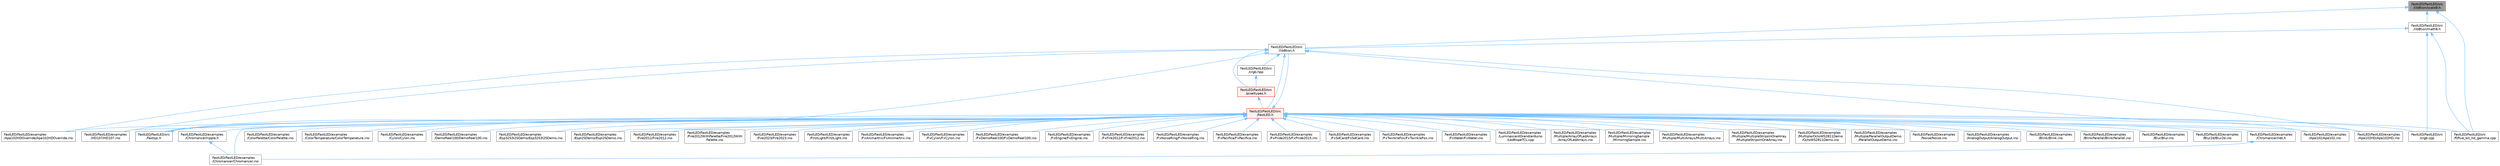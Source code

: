 digraph "FastLED/FastLED/src/lib8tion/scale8.h"
{
 // LATEX_PDF_SIZE
  bgcolor="transparent";
  edge [fontname=Helvetica,fontsize=10,labelfontname=Helvetica,labelfontsize=10];
  node [fontname=Helvetica,fontsize=10,shape=box,height=0.2,width=0.4];
  Node1 [id="Node000001",label="FastLED/FastLED/src\l/lib8tion/scale8.h",height=0.2,width=0.4,color="gray40", fillcolor="grey60", style="filled", fontcolor="black",tooltip="Fast, efficient 8-bit scaling functions specifically designed for high-performance LED programming."];
  Node1 -> Node2 [id="edge1_Node000001_Node000002",dir="back",color="steelblue1",style="solid",tooltip=" "];
  Node2 [id="Node000002",label="FastLED/FastLED/src\l/fl/five_bit_hd_gamma.cpp",height=0.2,width=0.4,color="grey40", fillcolor="white", style="filled",URL="$dd/d05/five__bit__hd__gamma_8cpp.html",tooltip="Defines functions for five-bit gamma correction."];
  Node1 -> Node3 [id="edge2_Node000001_Node000003",dir="back",color="steelblue1",style="solid",tooltip=" "];
  Node3 [id="Node000003",label="FastLED/FastLED/src\l/lib8tion.h",height=0.2,width=0.4,color="grey40", fillcolor="white", style="filled",URL="$df/da5/lib8tion_8h.html",tooltip="Fast, efficient 8-bit math functions specifically designed for high-performance LED programming."];
  Node3 -> Node4 [id="edge3_Node000003_Node000004",dir="back",color="steelblue1",style="solid",tooltip=" "];
  Node4 [id="Node000004",label="FastLED/FastLED/examples\l/Apa102/Apa102.ino",height=0.2,width=0.4,color="grey40", fillcolor="white", style="filled",URL="$dd/d0f/_apa102_8ino.html",tooltip=" "];
  Node3 -> Node5 [id="edge4_Node000003_Node000005",dir="back",color="steelblue1",style="solid",tooltip=" "];
  Node5 [id="Node000005",label="FastLED/FastLED/examples\l/Apa102HD/Apa102HD.ino",height=0.2,width=0.4,color="grey40", fillcolor="white", style="filled",URL="$d1/d75/_apa102_h_d_8ino.html",tooltip="Example showing how to use the APA102HD gamma correction."];
  Node3 -> Node6 [id="edge5_Node000003_Node000006",dir="back",color="steelblue1",style="solid",tooltip=" "];
  Node6 [id="Node000006",label="FastLED/FastLED/examples\l/Apa102HDOverride/Apa102HDOverride.ino",height=0.2,width=0.4,color="grey40", fillcolor="white", style="filled",URL="$d3/d6e/_apa102_h_d_override_8ino.html",tooltip=" "];
  Node3 -> Node7 [id="edge6_Node000003_Node000007",dir="back",color="steelblue1",style="solid",tooltip=" "];
  Node7 [id="Node000007",label="FastLED/FastLED/examples\l/HD107/HD107.ino",height=0.2,width=0.4,color="grey40", fillcolor="white", style="filled",URL="$dd/db4/_h_d107_8ino.html",tooltip="Example showing how to use the HD107 and HD which has built in gamma correction."];
  Node3 -> Node8 [id="edge7_Node000003_Node000008",dir="back",color="steelblue1",style="solid",tooltip=" "];
  Node8 [id="Node000008",label="FastLED/FastLED/src\l/FastLED.h",height=0.2,width=0.4,color="red", fillcolor="#FFF0F0", style="filled",URL="$db/d97/_fast_l_e_d_8h.html",tooltip="central include file for FastLED, defines the CFastLED class/object"];
  Node8 -> Node9 [id="edge8_Node000008_Node000009",dir="back",color="steelblue1",style="solid",tooltip=" "];
  Node9 [id="Node000009",label="FastLED/FastLED/examples\l/AnalogOutput/AnalogOutput.ino",height=0.2,width=0.4,color="grey40", fillcolor="white", style="filled",URL="$d5/d17/_analog_output_8ino.html",tooltip="Demonstrates how to use FastLED color functions even without a \"pixel-addressible\" smart LED strip."];
  Node8 -> Node4 [id="edge9_Node000008_Node000004",dir="back",color="steelblue1",style="solid",tooltip=" "];
  Node8 -> Node5 [id="edge10_Node000008_Node000005",dir="back",color="steelblue1",style="solid",tooltip=" "];
  Node8 -> Node6 [id="edge11_Node000008_Node000006",dir="back",color="steelblue1",style="solid",tooltip=" "];
  Node8 -> Node10 [id="edge12_Node000008_Node000010",dir="back",color="steelblue1",style="solid",tooltip=" "];
  Node10 [id="Node000010",label="FastLED/FastLED/examples\l/Blink/Blink.ino",height=0.2,width=0.4,color="grey40", fillcolor="white", style="filled",URL="$d0/dc3/_blink_8ino.html",tooltip="Blink the first LED of an LED strip."];
  Node8 -> Node11 [id="edge13_Node000008_Node000011",dir="back",color="steelblue1",style="solid",tooltip=" "];
  Node11 [id="Node000011",label="FastLED/FastLED/examples\l/BlinkParallel/BlinkParallel.ino",height=0.2,width=0.4,color="grey40", fillcolor="white", style="filled",URL="$d5/d4d/_blink_parallel_8ino.html",tooltip="Shows parallel usage of WS2812 strips."];
  Node8 -> Node12 [id="edge14_Node000008_Node000012",dir="back",color="steelblue1",style="solid",tooltip=" "];
  Node12 [id="Node000012",label="FastLED/FastLED/examples\l/Blur/Blur.ino",height=0.2,width=0.4,color="grey40", fillcolor="white", style="filled",URL="$d4/d0c/_blur_8ino.html",tooltip=" "];
  Node8 -> Node13 [id="edge15_Node000008_Node000013",dir="back",color="steelblue1",style="solid",tooltip=" "];
  Node13 [id="Node000013",label="FastLED/FastLED/examples\l/Blur2d/Blur2d.ino",height=0.2,width=0.4,color="grey40", fillcolor="white", style="filled",URL="$df/d42/_blur2d_8ino.html",tooltip=" "];
  Node8 -> Node14 [id="edge16_Node000008_Node000014",dir="back",color="steelblue1",style="solid",tooltip=" "];
  Node14 [id="Node000014",label="FastLED/FastLED/examples\l/Chromancer/Chromancer.ino",height=0.2,width=0.4,color="grey40", fillcolor="white", style="filled",URL="$d1/ddb/_chromancer_8ino.html",tooltip=" "];
  Node8 -> Node15 [id="edge17_Node000008_Node000015",dir="back",color="steelblue1",style="solid",tooltip=" "];
  Node15 [id="Node000015",label="FastLED/FastLED/examples\l/Chromancer/net.h",height=0.2,width=0.4,color="grey40", fillcolor="white", style="filled",URL="$d7/d97/net_8h.html",tooltip=" "];
  Node15 -> Node14 [id="edge18_Node000015_Node000014",dir="back",color="steelblue1",style="solid",tooltip=" "];
  Node8 -> Node16 [id="edge19_Node000008_Node000016",dir="back",color="steelblue1",style="solid",tooltip=" "];
  Node16 [id="Node000016",label="FastLED/FastLED/examples\l/Chromancer/ripple.h",height=0.2,width=0.4,color="grey40", fillcolor="white", style="filled",URL="$de/de3/ripple_8h.html",tooltip=" "];
  Node16 -> Node14 [id="edge20_Node000016_Node000014",dir="back",color="steelblue1",style="solid",tooltip=" "];
  Node8 -> Node17 [id="edge21_Node000008_Node000017",dir="back",color="steelblue1",style="solid",tooltip=" "];
  Node17 [id="Node000017",label="FastLED/FastLED/examples\l/ColorPalette/ColorPalette.ino",height=0.2,width=0.4,color="grey40", fillcolor="white", style="filled",URL="$d1/dc5/_color_palette_8ino.html",tooltip="Demonstrates how to use Color Palettes."];
  Node8 -> Node18 [id="edge22_Node000008_Node000018",dir="back",color="steelblue1",style="solid",tooltip=" "];
  Node18 [id="Node000018",label="FastLED/FastLED/examples\l/ColorTemperature/ColorTemperature.ino",height=0.2,width=0.4,color="grey40", fillcolor="white", style="filled",URL="$d7/d22/_color_temperature_8ino.html",tooltip="Demonstrates how to use ColorTemperature based color correction."];
  Node8 -> Node19 [id="edge23_Node000008_Node000019",dir="back",color="steelblue1",style="solid",tooltip=" "];
  Node19 [id="Node000019",label="FastLED/FastLED/examples\l/Cylon/Cylon.ino",height=0.2,width=0.4,color="grey40", fillcolor="white", style="filled",URL="$d8/d97/_cylon_8ino.html",tooltip="An animation that moves a single LED back and forth (Larson Scanner effect)"];
  Node8 -> Node20 [id="edge24_Node000008_Node000020",dir="back",color="steelblue1",style="solid",tooltip=" "];
  Node20 [id="Node000020",label="FastLED/FastLED/examples\l/DemoReel100/DemoReel100.ino",height=0.2,width=0.4,color="grey40", fillcolor="white", style="filled",URL="$d5/d25/_demo_reel100_8ino.html",tooltip="FastLED \"100 lines of code\" demo reel, showing off some effects."];
  Node8 -> Node21 [id="edge25_Node000008_Node000021",dir="back",color="steelblue1",style="solid",tooltip=" "];
  Node21 [id="Node000021",label="FastLED/FastLED/examples\l/Esp32S3I2SDemo/Esp32S3I2SDemo.ino",height=0.2,width=0.4,color="grey40", fillcolor="white", style="filled",URL="$db/de9/_esp32_s3_i2_s_demo_8ino.html",tooltip=" "];
  Node8 -> Node22 [id="edge26_Node000008_Node000022",dir="back",color="steelblue1",style="solid",tooltip=" "];
  Node22 [id="Node000022",label="FastLED/FastLED/examples\l/EspI2SDemo/EspI2SDemo.ino",height=0.2,width=0.4,color="grey40", fillcolor="white", style="filled",URL="$d8/d6e/_esp_i2_s_demo_8ino.html",tooltip=" "];
  Node8 -> Node23 [id="edge27_Node000008_Node000023",dir="back",color="steelblue1",style="solid",tooltip=" "];
  Node23 [id="Node000023",label="FastLED/FastLED/examples\l/Fire2012/Fire2012.ino",height=0.2,width=0.4,color="grey40", fillcolor="white", style="filled",URL="$d4/d26/_fire2012_8ino.html",tooltip="Simple one-dimensional fire animation."];
  Node8 -> Node24 [id="edge28_Node000008_Node000024",dir="back",color="steelblue1",style="solid",tooltip=" "];
  Node24 [id="Node000024",label="FastLED/FastLED/examples\l/Fire2012WithPalette/Fire2012With\lPalette.ino",height=0.2,width=0.4,color="grey40", fillcolor="white", style="filled",URL="$db/d92/_fire2012_with_palette_8ino.html",tooltip="Simple one-dimensional fire animation with a programmable color palette."];
  Node8 -> Node25 [id="edge29_Node000008_Node000025",dir="back",color="steelblue1",style="solid",tooltip=" "];
  Node25 [id="Node000025",label="FastLED/FastLED/examples\l/Fire2023/Fire2023.ino",height=0.2,width=0.4,color="grey40", fillcolor="white", style="filled",URL="$d8/d2c/_fire2023_8ino.html",tooltip=" "];
  Node8 -> Node26 [id="edge30_Node000008_Node000026",dir="back",color="steelblue1",style="solid",tooltip=" "];
  Node26 [id="Node000026",label="FastLED/FastLED/examples\l/FirstLight/FirstLight.ino",height=0.2,width=0.4,color="grey40", fillcolor="white", style="filled",URL="$de/d2b/_first_light_8ino.html",tooltip="Animate a white dot moving along a strip of LEDs."];
  Node8 -> Node27 [id="edge31_Node000008_Node000027",dir="back",color="steelblue1",style="solid",tooltip=" "];
  Node27 [id="Node000027",label="FastLED/FastLED/examples\l/FxAnimartrix/FxAnimartrix.ino",height=0.2,width=0.4,color="grey40", fillcolor="white", style="filled",URL="$dd/d96/_fx_animartrix_8ino.html",tooltip=" "];
  Node8 -> Node28 [id="edge32_Node000008_Node000028",dir="back",color="steelblue1",style="solid",tooltip=" "];
  Node28 [id="Node000028",label="FastLED/FastLED/examples\l/FxCylon/FxCylon.ino",height=0.2,width=0.4,color="grey40", fillcolor="white", style="filled",URL="$db/d86/_fx_cylon_8ino.html",tooltip=" "];
  Node8 -> Node29 [id="edge33_Node000008_Node000029",dir="back",color="steelblue1",style="solid",tooltip=" "];
  Node29 [id="Node000029",label="FastLED/FastLED/examples\l/FxDemoReel100/FxDemoReel100.ino",height=0.2,width=0.4,color="grey40", fillcolor="white", style="filled",URL="$d1/d8f/_fx_demo_reel100_8ino.html",tooltip=" "];
  Node8 -> Node30 [id="edge34_Node000008_Node000030",dir="back",color="steelblue1",style="solid",tooltip=" "];
  Node30 [id="Node000030",label="FastLED/FastLED/examples\l/FxEngine/FxEngine.ino",height=0.2,width=0.4,color="grey40", fillcolor="white", style="filled",URL="$d6/d35/_fx_engine_8ino.html",tooltip="Demonstrates how to use the FxEngine to switch between different effects on a 2D LED matrix."];
  Node8 -> Node31 [id="edge35_Node000008_Node000031",dir="back",color="steelblue1",style="solid",tooltip=" "];
  Node31 [id="Node000031",label="FastLED/FastLED/examples\l/FxFire2012/FxFire2012.ino",height=0.2,width=0.4,color="grey40", fillcolor="white", style="filled",URL="$df/d57/_fx_fire2012_8ino.html",tooltip=" "];
  Node8 -> Node32 [id="edge36_Node000008_Node000032",dir="back",color="steelblue1",style="solid",tooltip=" "];
  Node32 [id="Node000032",label="FastLED/FastLED/examples\l/FxNoiseRing/FxNoiseRing.ino",height=0.2,width=0.4,color="grey40", fillcolor="white", style="filled",URL="$d3/dac/_fx_noise_ring_8ino.html",tooltip=" "];
  Node8 -> Node33 [id="edge37_Node000008_Node000033",dir="back",color="steelblue1",style="solid",tooltip=" "];
  Node33 [id="Node000033",label="FastLED/FastLED/examples\l/FxPacifica/FxPacifica.ino",height=0.2,width=0.4,color="grey40", fillcolor="white", style="filled",URL="$dc/ded/_fx_pacifica_8ino.html",tooltip=" "];
  Node8 -> Node34 [id="edge38_Node000008_Node000034",dir="back",color="steelblue1",style="solid",tooltip=" "];
  Node34 [id="Node000034",label="FastLED/FastLED/examples\l/FxPride2015/FxPride2015.ino",height=0.2,width=0.4,color="grey40", fillcolor="white", style="filled",URL="$d2/db0/_fx_pride2015_8ino.html",tooltip=" "];
  Node8 -> Node35 [id="edge39_Node000008_Node000035",dir="back",color="steelblue1",style="solid",tooltip=" "];
  Node35 [id="Node000035",label="FastLED/FastLED/examples\l/FxSdCard/FxSdCard.ino",height=0.2,width=0.4,color="grey40", fillcolor="white", style="filled",URL="$d7/d35/_fx_sd_card_8ino.html",tooltip=" "];
  Node8 -> Node36 [id="edge40_Node000008_Node000036",dir="back",color="steelblue1",style="solid",tooltip=" "];
  Node36 [id="Node000036",label="FastLED/FastLED/examples\l/FxTwinkleFox/FxTwinkleFox.ino",height=0.2,width=0.4,color="grey40", fillcolor="white", style="filled",URL="$dd/d4d/_fx_twinkle_fox_8ino.html",tooltip=" "];
  Node8 -> Node37 [id="edge41_Node000008_Node000037",dir="back",color="steelblue1",style="solid",tooltip=" "];
  Node37 [id="Node000037",label="FastLED/FastLED/examples\l/FxWater/FxWater.ino",height=0.2,width=0.4,color="grey40", fillcolor="white", style="filled",URL="$dd/d61/_fx_water_8ino.html",tooltip=" "];
  Node8 -> Node7 [id="edge42_Node000008_Node000007",dir="back",color="steelblue1",style="solid",tooltip=" "];
  Node8 -> Node38 [id="edge43_Node000008_Node000038",dir="back",color="steelblue1",style="solid",tooltip=" "];
  Node38 [id="Node000038",label="FastLED/FastLED/examples\l/LuminescentGrand/arduino\l/LedRopeTCL.cpp",height=0.2,width=0.4,color="grey40", fillcolor="white", style="filled",URL="$d6/dc9/_led_rope_t_c_l_8cpp.html",tooltip=" "];
  Node8 -> Node39 [id="edge44_Node000008_Node000039",dir="back",color="steelblue1",style="solid",tooltip=" "];
  Node39 [id="Node000039",label="FastLED/FastLED/examples\l/Multiple/ArrayOfLedArrays\l/ArrayOfLedArrays.ino",height=0.2,width=0.4,color="grey40", fillcolor="white", style="filled",URL="$d6/dca/_array_of_led_arrays_8ino.html",tooltip="Set up three LED strips, all running from an array of arrays."];
  Node8 -> Node40 [id="edge45_Node000008_Node000040",dir="back",color="steelblue1",style="solid",tooltip=" "];
  Node40 [id="Node000040",label="FastLED/FastLED/examples\l/Multiple/MirroringSample\l/MirroringSample.ino",height=0.2,width=0.4,color="grey40", fillcolor="white", style="filled",URL="$d0/da1/_mirroring_sample_8ino.html",tooltip="Demonstrates how to use multiple LED strips, each with the same data."];
  Node8 -> Node41 [id="edge46_Node000008_Node000041",dir="back",color="steelblue1",style="solid",tooltip=" "];
  Node41 [id="Node000041",label="FastLED/FastLED/examples\l/Multiple/MultiArrays/MultiArrays.ino",height=0.2,width=0.4,color="grey40", fillcolor="white", style="filled",URL="$d1/d65/_multi_arrays_8ino.html",tooltip="Demonstrates how to use multiple LED strips, each with their own data."];
  Node8 -> Node42 [id="edge47_Node000008_Node000042",dir="back",color="steelblue1",style="solid",tooltip=" "];
  Node42 [id="Node000042",label="FastLED/FastLED/examples\l/Multiple/MultipleStripsInOneArray\l/MultipleStripsInOneArray.ino",height=0.2,width=0.4,color="grey40", fillcolor="white", style="filled",URL="$da/d73/_multiple_strips_in_one_array_8ino.html",tooltip="Demonstrates how to use multiple LED strips, each with their own data in one shared array."];
  Node8 -> Node43 [id="edge48_Node000008_Node000043",dir="back",color="steelblue1",style="solid",tooltip=" "];
  Node43 [id="Node000043",label="FastLED/FastLED/examples\l/Multiple/OctoWS2811Demo\l/OctoWS2811Demo.ino",height=0.2,width=0.4,color="grey40", fillcolor="white", style="filled",URL="$dc/dc1/_octo_w_s2811_demo_8ino.html",tooltip="Demonstrates how to use OctoWS2811 output."];
  Node8 -> Node44 [id="edge49_Node000008_Node000044",dir="back",color="steelblue1",style="solid",tooltip=" "];
  Node44 [id="Node000044",label="FastLED/FastLED/examples\l/Multiple/ParallelOutputDemo\l/ParallelOutputDemo.ino",height=0.2,width=0.4,color="grey40", fillcolor="white", style="filled",URL="$da/d6e/_parallel_output_demo_8ino.html",tooltip="Demonstrates how to write to multiple strips simultaneously."];
  Node8 -> Node45 [id="edge50_Node000008_Node000045",dir="back",color="steelblue1",style="solid",tooltip=" "];
  Node45 [id="Node000045",label="FastLED/FastLED/examples\l/Noise/Noise.ino",height=0.2,width=0.4,color="grey40", fillcolor="white", style="filled",URL="$d6/d9d/_noise_8ino.html",tooltip="Demonstrates how to use noise generation on a 2D LED matrix."];
  Node8 -> Node77 [id="edge51_Node000008_Node000077",dir="back",color="steelblue1",style="solid",tooltip=" "];
  Node77 [id="Node000077",label="FastLED/FastLED/src\l/crgb.cpp",height=0.2,width=0.4,color="grey40", fillcolor="white", style="filled",URL="$d0/de3/crgb_8cpp.html",tooltip="Utility functions for the red, green, and blue (RGB) pixel struct."];
  Node8 -> Node71 [id="edge52_Node000008_Node000071",dir="back",color="steelblue1",style="solid",tooltip=" "];
  Node71 [id="Node000071",label="FastLED/FastLED/src\l/fastspi.h",height=0.2,width=0.4,color="grey40", fillcolor="white", style="filled",URL="$d6/ddc/fastspi_8h.html",tooltip="Serial peripheral interface (SPI) definitions per platform."];
  Node71 -> Node8 [id="edge53_Node000071_Node000008",dir="back",color="steelblue1",style="solid",tooltip=" "];
  Node8 -> Node2 [id="edge54_Node000008_Node000002",dir="back",color="steelblue1",style="solid",tooltip=" "];
  Node8 -> Node3 [id="edge55_Node000008_Node000003",dir="back",color="steelblue1",style="solid",tooltip=" "];
  Node3 -> Node112 [id="edge56_Node000003_Node000112",dir="back",color="steelblue1",style="solid",tooltip=" "];
  Node112 [id="Node000112",label="FastLED/FastLED/src\l/crgb.hpp",height=0.2,width=0.4,color="grey40", fillcolor="white", style="filled",URL="$d0/d4b/crgb_8hpp.html",tooltip="Defines utility functions for the red, green, and blue (RGB) pixel struct."];
  Node112 -> Node113 [id="edge57_Node000112_Node000113",dir="back",color="steelblue1",style="solid",tooltip=" "];
  Node113 [id="Node000113",label="FastLED/FastLED/src\l/pixeltypes.h",height=0.2,width=0.4,color="red", fillcolor="#FFF0F0", style="filled",URL="$d2/dba/pixeltypes_8h.html",tooltip="Includes defintions for RGB and HSV pixels."];
  Node113 -> Node8 [id="edge58_Node000113_Node000008",dir="back",color="steelblue1",style="solid",tooltip=" "];
  Node3 -> Node71 [id="edge59_Node000003_Node000071",dir="back",color="steelblue1",style="solid",tooltip=" "];
  Node3 -> Node113 [id="edge60_Node000003_Node000113",dir="back",color="steelblue1",style="solid",tooltip=" "];
  Node1 -> Node115 [id="edge61_Node000001_Node000115",dir="back",color="steelblue1",style="solid",tooltip=" "];
  Node115 [id="Node000115",label="FastLED/FastLED/src\l/lib8tion/math8.h",height=0.2,width=0.4,color="grey40", fillcolor="white", style="filled",URL="$d5/dd1/math8_8h.html",tooltip="Fast, efficient 8-bit math functions specifically designed for high-performance LED programming."];
  Node115 -> Node77 [id="edge62_Node000115_Node000077",dir="back",color="steelblue1",style="solid",tooltip=" "];
  Node115 -> Node2 [id="edge63_Node000115_Node000002",dir="back",color="steelblue1",style="solid",tooltip=" "];
  Node115 -> Node3 [id="edge64_Node000115_Node000003",dir="back",color="steelblue1",style="solid",tooltip=" "];
}
